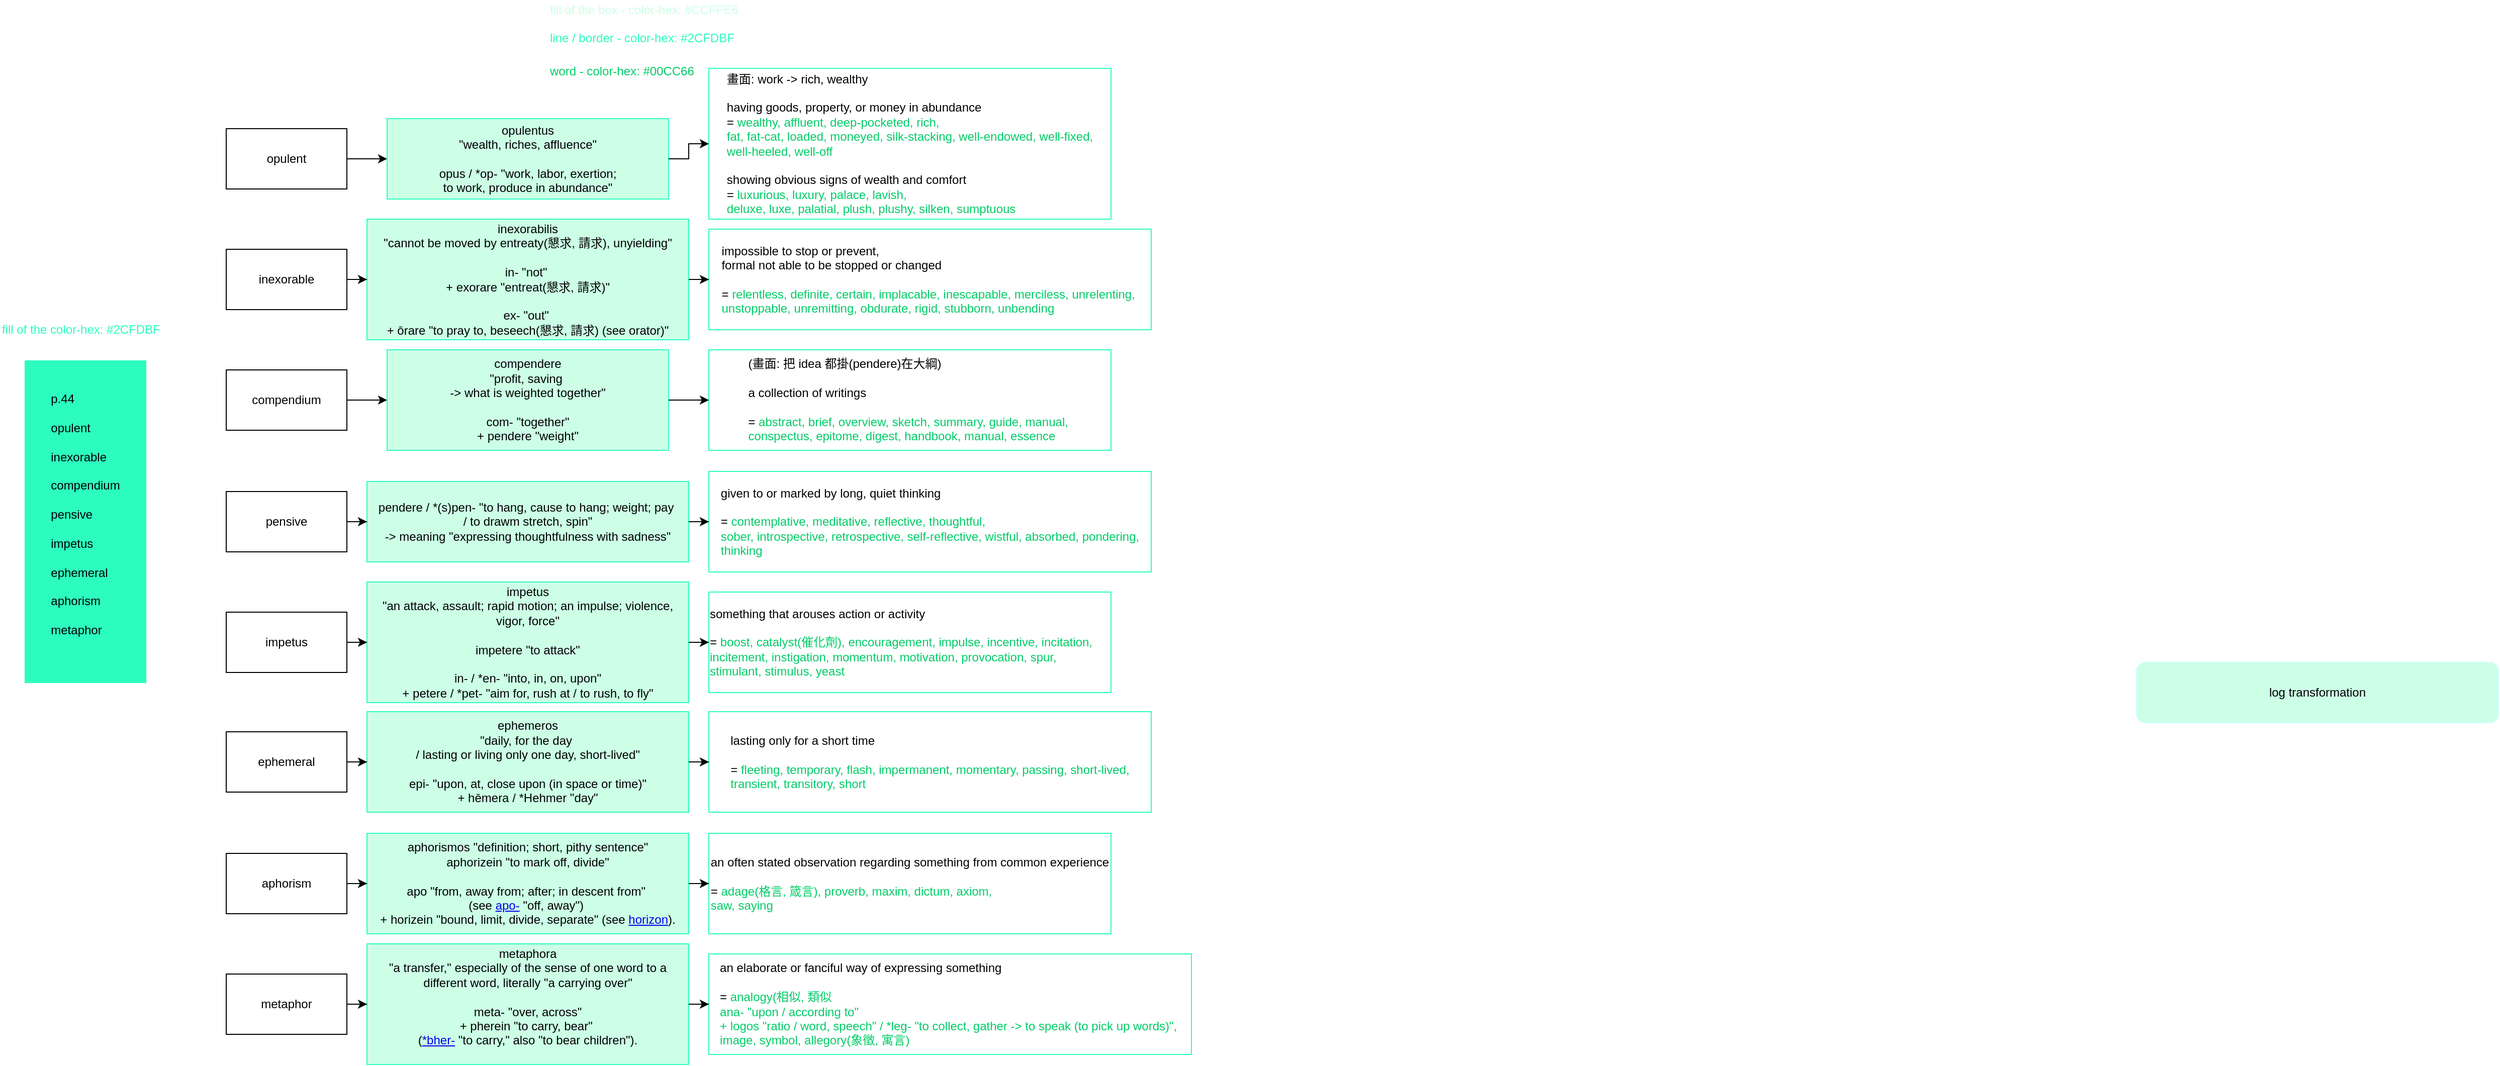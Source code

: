 <mxGraphModel dx="1438" dy="581" grid="1" gridSize="10" guides="1" tooltips="1" connect="1" arrows="1" fold="1" page="1" pageScale="1" pageWidth="827" pageHeight="1169" background="#ffffff"><root><mxCell id="0"/><mxCell id="1" parent="0"/><mxCell id="7" value="&lt;div style=&quot;text-align: left&quot;&gt;&lt;span style=&quot;letter-spacing: 0px&quot;&gt;p.44&lt;/span&gt;&lt;/div&gt;&lt;div style=&quot;text-align: left&quot;&gt;&lt;span style=&quot;letter-spacing: 0px&quot;&gt;&lt;br&gt;&lt;/span&gt;&lt;/div&gt;&lt;div style=&quot;text-align: left&quot;&gt;&lt;span style=&quot;letter-spacing: 0px&quot;&gt;opulent&lt;/span&gt;&lt;/div&gt;&lt;div style=&quot;text-align: left&quot;&gt;&lt;span style=&quot;letter-spacing: 0px&quot;&gt;&lt;br&gt;&lt;/span&gt;&lt;/div&gt;&lt;div style=&quot;text-align: left&quot;&gt;&lt;span style=&quot;letter-spacing: 0px&quot;&gt;inexorable&lt;/span&gt;&lt;/div&gt;&lt;div style=&quot;text-align: left&quot;&gt;&lt;span style=&quot;letter-spacing: 0px&quot;&gt;&lt;br&gt;&lt;/span&gt;&lt;/div&gt;&lt;div style=&quot;text-align: left&quot;&gt;&lt;span style=&quot;letter-spacing: 0px&quot;&gt;compendium&lt;/span&gt;&lt;/div&gt;&lt;div style=&quot;text-align: left&quot;&gt;&lt;span style=&quot;letter-spacing: 0px&quot;&gt;&lt;br&gt;&lt;/span&gt;&lt;/div&gt;&lt;div style=&quot;text-align: left&quot;&gt;&lt;span style=&quot;letter-spacing: 0px&quot;&gt;pensive&lt;/span&gt;&lt;/div&gt;&lt;div style=&quot;text-align: left&quot;&gt;&lt;span style=&quot;letter-spacing: 0px&quot;&gt;&lt;br&gt;&lt;/span&gt;&lt;/div&gt;&lt;div style=&quot;text-align: left&quot;&gt;&lt;span style=&quot;letter-spacing: 0px&quot;&gt;impetus&lt;/span&gt;&lt;/div&gt;&lt;div style=&quot;text-align: left&quot;&gt;&lt;span style=&quot;letter-spacing: 0px&quot;&gt;&lt;br&gt;&lt;/span&gt;&lt;/div&gt;&lt;div style=&quot;text-align: left&quot;&gt;&lt;span style=&quot;letter-spacing: 0px&quot;&gt;ephemeral&lt;/span&gt;&lt;/div&gt;&lt;div style=&quot;text-align: left&quot;&gt;&lt;span style=&quot;letter-spacing: 0px&quot;&gt;&lt;br&gt;&lt;/span&gt;&lt;/div&gt;&lt;div style=&quot;text-align: left&quot;&gt;&lt;span style=&quot;letter-spacing: 0px&quot;&gt;aphorism&lt;/span&gt;&lt;/div&gt;&lt;div style=&quot;text-align: left&quot;&gt;&lt;span style=&quot;letter-spacing: 0px&quot;&gt;&lt;br&gt;&lt;/span&gt;&lt;/div&gt;&lt;div style=&quot;text-align: left&quot;&gt;&lt;span style=&quot;letter-spacing: 0px&quot;&gt;metaphor&lt;/span&gt;&lt;/div&gt;&lt;div style=&quot;text-align: left&quot;&gt;&lt;br&gt;&lt;/div&gt;" style="rounded=0;whiteSpace=wrap;html=1;fillColor=#2cfdbf;strokeColor=#2CFDBF;" parent="1" vertex="1"><mxGeometry x="-80" y="400" width="120" height="320" as="geometry"/></mxCell><mxCell id="10" value="log transformation" style="rounded=1;whiteSpace=wrap;html=1;fillColor=#CCFFE6;strokeColor=#CCFFFF;" parent="1" vertex="1"><mxGeometry x="2020" y="700" width="360" height="60" as="geometry"/></mxCell><mxCell id="14" value="" style="group" parent="1" vertex="1" connectable="0"><mxGeometry x="120" y="149" width="880" height="110" as="geometry"/></mxCell><mxCell id="2" value="opulent" style="rounded=0;whiteSpace=wrap;html=1;" parent="14" vertex="1"><mxGeometry y="20" width="120" height="60" as="geometry"/></mxCell><mxCell id="3" value="opulentus&lt;div&gt;&quot;wealth, riches, affluence&quot;&lt;/div&gt;&lt;div&gt;&lt;br&gt;&lt;/div&gt;&lt;div&gt;opus / *op- &quot;work, labor, exertion;&lt;/div&gt;&lt;div&gt;to work, produce in abundance&quot;&lt;/div&gt;" style="rounded=0;whiteSpace=wrap;html=1;strokeColor=#2CFDBF;fillColor=#CCFFE6;" parent="14" vertex="1"><mxGeometry x="160" y="10" width="280" height="80" as="geometry"/></mxCell><mxCell id="4" value="" style="edgeStyle=orthogonalEdgeStyle;rounded=0;html=1;jettySize=auto;orthogonalLoop=1;" parent="14" source="2" target="3" edge="1"><mxGeometry relative="1" as="geometry"/></mxCell><mxCell id="5" value="&lt;div style=&quot;text-align: left&quot;&gt;畫面: work -&amp;gt; rich, wealthy&lt;/div&gt;&lt;div style=&quot;text-align: left&quot;&gt;&lt;br&gt;&lt;/div&gt;&lt;div style=&quot;text-align: left&quot;&gt;having goods, property, or money in abundance&lt;/div&gt;&lt;div style=&quot;text-align: left&quot;&gt;= &lt;font color=&quot;#00cc66&quot;&gt;wealthy, affluent, deep-pocketed, rich,&lt;/font&gt;&lt;/div&gt;&lt;div style=&quot;text-align: left&quot;&gt;&lt;font color=&quot;#00cc66&quot;&gt;fat, fat-cat, loaded, moneyed, silk-stacking, well-endowed, well-fixed,&lt;/font&gt;&lt;/div&gt;&lt;div style=&quot;text-align: left&quot;&gt;&lt;font color=&quot;#00cc66&quot;&gt;well-heeled, well-off&lt;/font&gt;&lt;/div&gt;&lt;div style=&quot;text-align: left&quot;&gt;&lt;font color=&quot;#00cc66&quot;&gt;&lt;br&gt;&lt;/font&gt;&lt;/div&gt;&lt;div style=&quot;text-align: left&quot;&gt;&lt;div&gt;showing obvious signs of wealth and comfort&lt;/div&gt;&lt;div&gt;=&amp;nbsp;&lt;font color=&quot;#00cc66&quot;&gt;luxurious, luxury, palace, lavish,&lt;/font&gt;&lt;/div&gt;&lt;div&gt;&lt;font color=&quot;#00cc66&quot;&gt;deluxe, luxe, palatial, plush, plushy, silken, sumptuous&lt;/font&gt;&lt;/div&gt;&lt;/div&gt;" style="rounded=0;whiteSpace=wrap;html=1;strokeColor=#2CFDBF;" parent="14" vertex="1"><mxGeometry x="480" y="-40" width="400" height="150" as="geometry"/></mxCell><mxCell id="6" value="" style="edgeStyle=orthogonalEdgeStyle;rounded=0;html=1;jettySize=auto;orthogonalLoop=1;" parent="14" source="3" target="5" edge="1"><mxGeometry relative="1" as="geometry"/></mxCell><mxCell id="15" value="" style="group" parent="1" vertex="1" connectable="0"><mxGeometry x="120" y="269" width="920" height="110" as="geometry"/></mxCell><mxCell id="16" value="inexorable" style="rounded=0;whiteSpace=wrap;html=1;" parent="15" vertex="1"><mxGeometry y="20" width="120" height="60" as="geometry"/></mxCell><mxCell id="17" value="inexorabilis&lt;div&gt;&quot;&lt;span&gt;cannot be moved by entreaty&lt;/span&gt;&lt;span&gt;(懇求, 請求)&lt;/span&gt;&lt;span&gt;, unyielding&lt;/span&gt;&lt;span&gt;&quot;&lt;/span&gt;&lt;/div&gt;&lt;div&gt;&lt;br&gt;&lt;/div&gt;&lt;div&gt;in- &quot;not&quot;&amp;nbsp;&lt;/div&gt;&lt;div&gt;+ exorare &quot;entreat(懇求, 請求)&quot;&lt;/div&gt;&lt;div&gt;&lt;br&gt;&lt;/div&gt;&lt;div&gt;ex- &quot;out&quot;&amp;nbsp;&lt;/div&gt;&lt;div&gt;+&amp;nbsp;&lt;span&gt;ōrare&lt;/span&gt;&amp;nbsp;&quot;to pray to, beseech&lt;span&gt;(懇求, 請求)&lt;/span&gt;&lt;span&gt;&amp;nbsp;(see orator)&quot;&lt;/span&gt;&lt;/div&gt;" style="rounded=0;whiteSpace=wrap;html=1;strokeColor=#2CFDBF;fillColor=#CCFFE6;" parent="15" vertex="1"><mxGeometry x="140" y="-10" width="320" height="120" as="geometry"/></mxCell><mxCell id="18" value="" style="edgeStyle=orthogonalEdgeStyle;rounded=0;html=1;jettySize=auto;orthogonalLoop=1;" parent="15" source="16" target="17" edge="1"><mxGeometry relative="1" as="geometry"/></mxCell><mxCell id="19" value="&lt;div style=&quot;text-align: left&quot;&gt;&lt;div&gt;impossible to stop or prevent,&lt;/div&gt;&lt;div&gt;formal not able to be stopped or changed&lt;/div&gt;&lt;div&gt;&lt;br&gt;&lt;/div&gt;&lt;div&gt;= &lt;font color=&quot;#00cc66&quot;&gt;relentless, definite, certain, implacable, inescapable, merciless, unrelenting,&amp;nbsp;&lt;/font&gt;&lt;/div&gt;&lt;div&gt;&lt;font color=&quot;#00cc66&quot;&gt;unstoppable, unremitting, obdurate, rigid, stubborn, unbending&lt;/font&gt;&lt;/div&gt;&lt;/div&gt;" style="rounded=0;whiteSpace=wrap;html=1;strokeColor=#2CFDBF;" parent="15" vertex="1"><mxGeometry x="480" width="440" height="100" as="geometry"/></mxCell><mxCell id="20" value="" style="edgeStyle=orthogonalEdgeStyle;rounded=0;html=1;jettySize=auto;orthogonalLoop=1;" parent="15" source="17" target="19" edge="1"><mxGeometry relative="1" as="geometry"/></mxCell><mxCell id="21" value="" style="group" parent="1" vertex="1" connectable="0"><mxGeometry x="120" y="389" width="880" height="100" as="geometry"/></mxCell><mxCell id="22" value="compendium" style="rounded=0;whiteSpace=wrap;html=1;" parent="21" vertex="1"><mxGeometry y="20" width="120" height="60" as="geometry"/></mxCell><mxCell id="23" value="compendere&lt;div&gt;&quot;profit, saving&amp;nbsp;&lt;/div&gt;&lt;div&gt;-&amp;gt; what is weighted together&quot;&lt;/div&gt;&lt;div&gt;&lt;br&gt;&lt;/div&gt;&lt;div&gt;com- &quot;together&quot;&lt;/div&gt;&lt;div&gt;+ pendere &quot;weight&quot;&lt;/div&gt;" style="rounded=0;whiteSpace=wrap;html=1;strokeColor=#2CFDBF;fillColor=#CCFFE6;" parent="21" vertex="1"><mxGeometry x="160" width="280" height="100" as="geometry"/></mxCell><mxCell id="24" value="" style="edgeStyle=orthogonalEdgeStyle;rounded=0;html=1;jettySize=auto;orthogonalLoop=1;" parent="21" source="22" target="23" edge="1"><mxGeometry relative="1" as="geometry"/></mxCell><mxCell id="25" value="&lt;div style=&quot;text-align: left&quot;&gt;&lt;div&gt;(畫面: 把 idea 都掛(pendere)在大綱)&lt;br&gt;&lt;/div&gt;&lt;div&gt;&lt;br&gt;&lt;/div&gt;&lt;div&gt;a collection of writings&lt;/div&gt;&lt;div&gt;&lt;br&gt;&lt;/div&gt;&lt;div&gt;=&amp;nbsp;&lt;font color=&quot;#00cc66&quot;&gt;abstract, brief, overview, sketch, summary, guide, manual,&amp;nbsp;&lt;/font&gt;&lt;/div&gt;&lt;div&gt;&lt;font color=&quot;#00cc66&quot;&gt;conspectus, epitome, digest, handbook, manual, essence&lt;/font&gt;&lt;/div&gt;&lt;/div&gt;" style="rounded=0;whiteSpace=wrap;html=1;strokeColor=#2CFDBF;" parent="21" vertex="1"><mxGeometry x="480" width="400" height="100" as="geometry"/></mxCell><mxCell id="26" value="" style="edgeStyle=orthogonalEdgeStyle;rounded=0;html=1;jettySize=auto;orthogonalLoop=1;" parent="21" source="23" target="25" edge="1"><mxGeometry relative="1" as="geometry"/></mxCell><mxCell id="27" value="" style="group" parent="1" vertex="1" connectable="0"><mxGeometry x="120" y="510" width="920" height="100" as="geometry"/></mxCell><mxCell id="28" value="pensive" style="rounded=0;whiteSpace=wrap;html=1;" parent="27" vertex="1"><mxGeometry y="20" width="120" height="60" as="geometry"/></mxCell><mxCell id="29" value="pendere / *(s)pen- &quot;to hang, cause to hang;&amp;nbsp;&lt;span style=&quot;letter-spacing: 0px&quot;&gt;weight; pay&amp;nbsp;&lt;/span&gt;&lt;div&gt;&lt;span style=&quot;letter-spacing: 0px&quot;&gt;/ to drawm stretch, spin&quot;&lt;/span&gt;&lt;div&gt;-&amp;gt; meaning &quot;expressing thoughtfulness with sadness&quot;&lt;/div&gt;&lt;/div&gt;" style="rounded=0;whiteSpace=wrap;html=1;strokeColor=#2CFDBF;fillColor=#CCFFE6;" parent="27" vertex="1"><mxGeometry x="140" y="10" width="320" height="80" as="geometry"/></mxCell><mxCell id="30" value="" style="edgeStyle=orthogonalEdgeStyle;rounded=0;html=1;jettySize=auto;orthogonalLoop=1;" parent="27" source="28" target="29" edge="1"><mxGeometry relative="1" as="geometry"/></mxCell><mxCell id="31" value="&lt;div style=&quot;text-align: left&quot;&gt;&lt;div&gt;given to or marked by long, quiet thinking&lt;/div&gt;&lt;div&gt;&lt;br&gt;&lt;/div&gt;&lt;div&gt;=&amp;nbsp;&lt;font color=&quot;#00cc66&quot;&gt;contemplative, meditative, reflective, thoughtful,&amp;nbsp;&lt;/font&gt;&lt;/div&gt;&lt;div&gt;&lt;font color=&quot;#00cc66&quot;&gt;sober, introspective, retrospective, self-reflective, wistful, absorbed, pondering,&lt;/font&gt;&lt;/div&gt;&lt;div&gt;&lt;font color=&quot;#00cc66&quot;&gt;thinking&lt;/font&gt;&lt;/div&gt;&lt;/div&gt;" style="rounded=0;whiteSpace=wrap;html=1;strokeColor=#2CFDBF;" parent="27" vertex="1"><mxGeometry x="480" width="440" height="100" as="geometry"/></mxCell><mxCell id="32" value="" style="edgeStyle=orthogonalEdgeStyle;rounded=0;html=1;jettySize=auto;orthogonalLoop=1;" parent="27" source="29" target="31" edge="1"><mxGeometry relative="1" as="geometry"/></mxCell><mxCell id="33" value="" style="group" parent="1" vertex="1" connectable="0"><mxGeometry x="120" y="630" width="880" height="110" as="geometry"/></mxCell><mxCell id="34" value="impetus" style="rounded=0;whiteSpace=wrap;html=1;" parent="33" vertex="1"><mxGeometry y="20" width="120" height="60" as="geometry"/></mxCell><mxCell id="35" value="impetus&lt;div&gt;&quot;an attack, assault; rapid motion; an impulse; violence, vigor, force&quot;&lt;/div&gt;&lt;div&gt;&lt;br&gt;&lt;/div&gt;&lt;div&gt;impetere &quot;to attack&quot;&lt;/div&gt;&lt;div&gt;&lt;br&gt;&lt;/div&gt;&lt;div&gt;in- / *en- &quot;into, in, on, upon&quot;&lt;/div&gt;&lt;div&gt;+ petere / *pet- &quot;aim for, rush at / to rush, to fly&quot;&lt;/div&gt;" style="rounded=0;whiteSpace=wrap;html=1;strokeColor=#2CFDBF;fillColor=#CCFFE6;" parent="33" vertex="1"><mxGeometry x="140" y="-10" width="320" height="120" as="geometry"/></mxCell><mxCell id="36" value="" style="edgeStyle=orthogonalEdgeStyle;rounded=0;html=1;jettySize=auto;orthogonalLoop=1;" parent="33" source="34" target="35" edge="1"><mxGeometry relative="1" as="geometry"/></mxCell><mxCell id="37" value="&lt;div style=&quot;text-align: left&quot;&gt;&lt;div&gt;something that arouses action or activity&lt;/div&gt;&lt;div&gt;&lt;br&gt;&lt;/div&gt;&lt;div&gt;=&amp;nbsp;&lt;font color=&quot;#00cc66&quot;&gt;boost, catalyst(催化劑), encouragement, impulse, incentive, incitation, incitement, instigation, momentum, motivation, provocation, spur, stimulant, stimulus, yeast&lt;/font&gt;&lt;/div&gt;&lt;/div&gt;" style="rounded=0;whiteSpace=wrap;html=1;strokeColor=#2CFDBF;" parent="33" vertex="1"><mxGeometry x="480" width="400" height="100" as="geometry"/></mxCell><mxCell id="38" value="" style="edgeStyle=orthogonalEdgeStyle;rounded=0;html=1;jettySize=auto;orthogonalLoop=1;" parent="33" source="35" target="37" edge="1"><mxGeometry relative="1" as="geometry"/></mxCell><mxCell id="39" value="" style="group" parent="1" vertex="1" connectable="0"><mxGeometry x="120" y="749" width="920" height="100" as="geometry"/></mxCell><mxCell id="40" value="ephemeral" style="rounded=0;whiteSpace=wrap;html=1;" parent="39" vertex="1"><mxGeometry y="20" width="120" height="60" as="geometry"/></mxCell><mxCell id="41" value="ephemeros&lt;div&gt;&quot;daily, for the day&amp;nbsp;&lt;/div&gt;&lt;div&gt;/ lasting or living only one day, short-lived&quot;&lt;/div&gt;&lt;div&gt;&lt;br&gt;&lt;/div&gt;&lt;div&gt;epi- &quot;&lt;span&gt;upon, at, close upon (in space or time)&lt;/span&gt;&lt;span&gt;&quot;&lt;/span&gt;&lt;/div&gt;&lt;div&gt;+&amp;nbsp;&lt;span&gt;hēmera / *&lt;/span&gt;&lt;span&gt;Hehmer&lt;/span&gt;&lt;span&gt;&amp;nbsp;&quot;day&quot;&lt;/span&gt;&lt;/div&gt;" style="rounded=0;whiteSpace=wrap;html=1;strokeColor=#2CFDBF;fillColor=#CCFFE6;" parent="39" vertex="1"><mxGeometry x="140" width="320" height="100" as="geometry"/></mxCell><mxCell id="42" value="" style="edgeStyle=orthogonalEdgeStyle;rounded=0;html=1;jettySize=auto;orthogonalLoop=1;" parent="39" source="40" target="41" edge="1"><mxGeometry relative="1" as="geometry"/></mxCell><mxCell id="43" value="&lt;div style=&quot;text-align: left&quot;&gt;&lt;div&gt;lasting only for a short time&lt;/div&gt;&lt;div&gt;&lt;br&gt;&lt;/div&gt;&lt;div&gt;=&amp;nbsp;&lt;font color=&quot;#00cc66&quot;&gt;fleeting, temporary, flash, impermanent, momentary, passing, short-lived,&lt;/font&gt;&lt;/div&gt;&lt;div&gt;&lt;font color=&quot;#00cc66&quot;&gt;transient, transitory, short&lt;/font&gt;&lt;/div&gt;&lt;/div&gt;" style="rounded=0;whiteSpace=wrap;html=1;strokeColor=#2CFDBF;" parent="39" vertex="1"><mxGeometry x="480" width="440" height="100" as="geometry"/></mxCell><mxCell id="44" value="" style="edgeStyle=orthogonalEdgeStyle;rounded=0;html=1;jettySize=auto;orthogonalLoop=1;" parent="39" source="41" target="43" edge="1"><mxGeometry relative="1" as="geometry"/></mxCell><mxCell id="45" value="" style="group" parent="1" vertex="1" connectable="0"><mxGeometry x="120" y="870" width="880" height="100" as="geometry"/></mxCell><mxCell id="46" value="aphorism" style="rounded=0;whiteSpace=wrap;html=1;" parent="45" vertex="1"><mxGeometry y="20" width="120" height="60" as="geometry"/></mxCell><mxCell id="47" value="&lt;span&gt;aphorismos&amp;nbsp;&lt;/span&gt;&lt;span&gt;&quot;definition; short, pithy sentence&quot;&lt;/span&gt;&lt;div&gt;&lt;span&gt;aphorizein&amp;nbsp;&lt;/span&gt;&lt;span&gt;&quot;to mark off, divide&quot;&lt;/span&gt;&lt;span&gt;&lt;br&gt;&lt;/span&gt;&lt;/div&gt;&lt;div&gt;&lt;span&gt;&lt;br&gt;&lt;/span&gt;&lt;/div&gt;&lt;div&gt;&lt;span&gt;apo&amp;nbsp;&lt;/span&gt;&lt;span&gt;&quot;from, away from; after; in descent from&lt;/span&gt;&lt;span&gt;&quot;&amp;nbsp;&lt;/span&gt;&lt;/div&gt;&lt;div&gt;&lt;span&gt;(see&amp;nbsp;&lt;/span&gt;&lt;a href=&quot;https://www.etymonline.com/word/apo-?ref=etymonline_crossreference&quot; title=&quot;Etymology, meaning and definition of apo- &quot;&gt;apo-&lt;/a&gt;&amp;nbsp;&lt;span&gt;&quot;off, away&quot;&lt;/span&gt;&lt;span&gt;)&amp;nbsp;&lt;/span&gt;&lt;/div&gt;&lt;div&gt;&lt;span&gt;+&amp;nbsp;&lt;/span&gt;&lt;span&gt;horizein&amp;nbsp;&lt;/span&gt;&lt;span&gt;&quot;bound, limit, divide, separate&quot; (see&amp;nbsp;&lt;/span&gt;&lt;a href=&quot;https://www.etymonline.com/word/horizon?ref=etymonline_crossreference&quot; title=&quot;Etymology, meaning and definition of horizon &quot;&gt;horizon&lt;/a&gt;&lt;span&gt;).&lt;/span&gt;&lt;span&gt;&lt;br&gt;&lt;/span&gt;&lt;/div&gt;" style="rounded=0;whiteSpace=wrap;html=1;strokeColor=#2CFDBF;fillColor=#CCFFE6;" parent="45" vertex="1"><mxGeometry x="140" width="320" height="100" as="geometry"/></mxCell><mxCell id="48" value="" style="edgeStyle=orthogonalEdgeStyle;rounded=0;html=1;jettySize=auto;orthogonalLoop=1;" parent="45" source="46" target="47" edge="1"><mxGeometry relative="1" as="geometry"/></mxCell><mxCell id="49" value="&lt;div style=&quot;text-align: left&quot;&gt;&lt;div&gt;an often stated observation regarding something from common experience&lt;/div&gt;&lt;div&gt;&lt;br&gt;&lt;/div&gt;&lt;div&gt;=&amp;nbsp;&lt;font color=&quot;#00cc66&quot;&gt;adage(格言, 箴言), proverb, maxim, dictum, axiom,&amp;nbsp;&lt;/font&gt;&lt;/div&gt;&lt;div&gt;&lt;font color=&quot;#00cc66&quot;&gt;saw, saying&lt;/font&gt;&lt;/div&gt;&lt;/div&gt;" style="rounded=0;whiteSpace=wrap;html=1;strokeColor=#2CFDBF;" parent="45" vertex="1"><mxGeometry x="480" width="400" height="100" as="geometry"/></mxCell><mxCell id="50" value="" style="edgeStyle=orthogonalEdgeStyle;rounded=0;html=1;jettySize=auto;orthogonalLoop=1;" parent="45" source="47" target="49" edge="1"><mxGeometry relative="1" as="geometry"/></mxCell><mxCell id="51" value="" style="group" parent="1" vertex="1" connectable="0"><mxGeometry x="120" y="990" width="960" height="110" as="geometry"/></mxCell><mxCell id="52" value="metaphor" style="rounded=0;whiteSpace=wrap;html=1;" parent="51" vertex="1"><mxGeometry y="20" width="120" height="60" as="geometry"/></mxCell><mxCell id="53" value="&lt;div&gt;&lt;span&gt;metaphora&lt;/span&gt;&lt;/div&gt;&lt;div&gt;&lt;span&gt;&quot;a transfer,&quot; especially of the sense of one word to a different word, literally &quot;a carrying over&quot;&lt;/span&gt;&lt;span&gt;&lt;br&gt;&lt;/span&gt;&lt;/div&gt;&lt;span&gt;&lt;div&gt;&lt;span&gt;&lt;br&gt;&lt;/span&gt;&lt;/div&gt;meta-&amp;nbsp;&lt;/span&gt;&lt;span&gt;&quot;over, across&quot;&lt;/span&gt;&lt;div&gt;&lt;span&gt;+&amp;nbsp;&lt;/span&gt;&lt;span&gt;pherein&amp;nbsp;&lt;/span&gt;&lt;span&gt;&quot;to carry, bear&quot;&amp;nbsp;&lt;/span&gt;&lt;/div&gt;&lt;div&gt;&lt;span&gt;(&lt;/span&gt;&lt;a href=&quot;https://www.etymonline.com/word/*bher-?ref=etymonline_crossreference#etymonline_v_52553&quot; title=&quot;Etymology, meaning and definition of *bher- &quot;&gt;*bher-&lt;/a&gt;&lt;span&gt;&amp;nbsp;&quot;to carry,&quot; also &quot;to bear children&quot;).&lt;/span&gt;&lt;/div&gt;&lt;div&gt;&lt;span&gt;&lt;br&gt;&lt;/span&gt;&lt;/div&gt;" style="rounded=0;whiteSpace=wrap;html=1;strokeColor=#2CFDBF;fillColor=#CCFFE6;" parent="51" vertex="1"><mxGeometry x="140" y="-10" width="320" height="120" as="geometry"/></mxCell><mxCell id="54" value="" style="edgeStyle=orthogonalEdgeStyle;rounded=0;html=1;jettySize=auto;orthogonalLoop=1;" parent="51" source="52" target="53" edge="1"><mxGeometry relative="1" as="geometry"/></mxCell><mxCell id="55" value="&lt;div style=&quot;text-align: left&quot;&gt;&lt;div&gt;an elaborate or fanciful way of expressing something&lt;/div&gt;&lt;div&gt;&lt;br&gt;&lt;/div&gt;&lt;div&gt;=&amp;nbsp;&lt;font color=&quot;#00cc66&quot;&gt;analogy(相似, 類似&lt;/font&gt;&lt;/div&gt;&lt;div&gt;&lt;font color=&quot;#00cc66&quot;&gt;ana- &quot;upon / according to&quot;&amp;nbsp;&lt;/font&gt;&lt;/div&gt;&lt;div&gt;&lt;font color=&quot;#00cc66&quot;&gt;+ logos &quot;ratio / word, speech&quot; / *leg- &quot;to collect, gather -&amp;gt; to speak (to pick up words)&quot;&lt;/font&gt;&lt;span style=&quot;color: rgb(0 , 204 , 102) ; letter-spacing: 0px&quot;&gt;,&amp;nbsp;&lt;/span&gt;&lt;/div&gt;&lt;div&gt;&lt;font color=&quot;#00cc66&quot;&gt;image, symbol, allegory(象徵, 寓言)&lt;/font&gt;&lt;/div&gt;&lt;/div&gt;" style="rounded=0;whiteSpace=wrap;html=1;strokeColor=#2CFDBF;" parent="51" vertex="1"><mxGeometry x="480" width="480" height="100" as="geometry"/></mxCell><mxCell id="56" value="" style="edgeStyle=orthogonalEdgeStyle;rounded=0;html=1;jettySize=auto;orthogonalLoop=1;" parent="51" source="53" target="55" edge="1"><mxGeometry relative="1" as="geometry"/></mxCell><mxCell id="57" value="&lt;font color=&quot;#00cc66&quot;&gt;word - color-hex: #00CC66&lt;/font&gt;" style="text;html=1;resizable=0;points=[];autosize=1;align=left;verticalAlign=top;spacingTop=-4;" parent="1" vertex="1"><mxGeometry x="440" y="102" width="160" height="20" as="geometry"/></mxCell><mxCell id="58" value="&lt;font color=&quot;#2cfdbf&quot;&gt;line / border - color-hex: #2CFDBF&lt;/font&gt;" style="text;html=1;resizable=0;points=[];autosize=1;align=left;verticalAlign=top;spacingTop=-4;" parent="1" vertex="1"><mxGeometry x="440" y="69" width="200" height="20" as="geometry"/></mxCell><mxCell id="59" value="&lt;font color=&quot;#ccffe6&quot;&gt;fill of the box - color-hex: #CCFFE6&lt;/font&gt;" style="text;html=1;resizable=0;points=[];autosize=1;align=left;verticalAlign=top;spacingTop=-4;" parent="1" vertex="1"><mxGeometry x="440" y="41" width="200" height="20" as="geometry"/></mxCell><mxCell id="60" value="&lt;font color=&quot;#2cfdbf&quot;&gt;fill of the color-hex: #2CFDBF&lt;/font&gt;" style="text;html=1;resizable=0;points=[];autosize=1;align=left;verticalAlign=top;spacingTop=-4;" parent="1" vertex="1"><mxGeometry x="-105" y="359" width="170" height="20" as="geometry"/></mxCell></root></mxGraphModel>